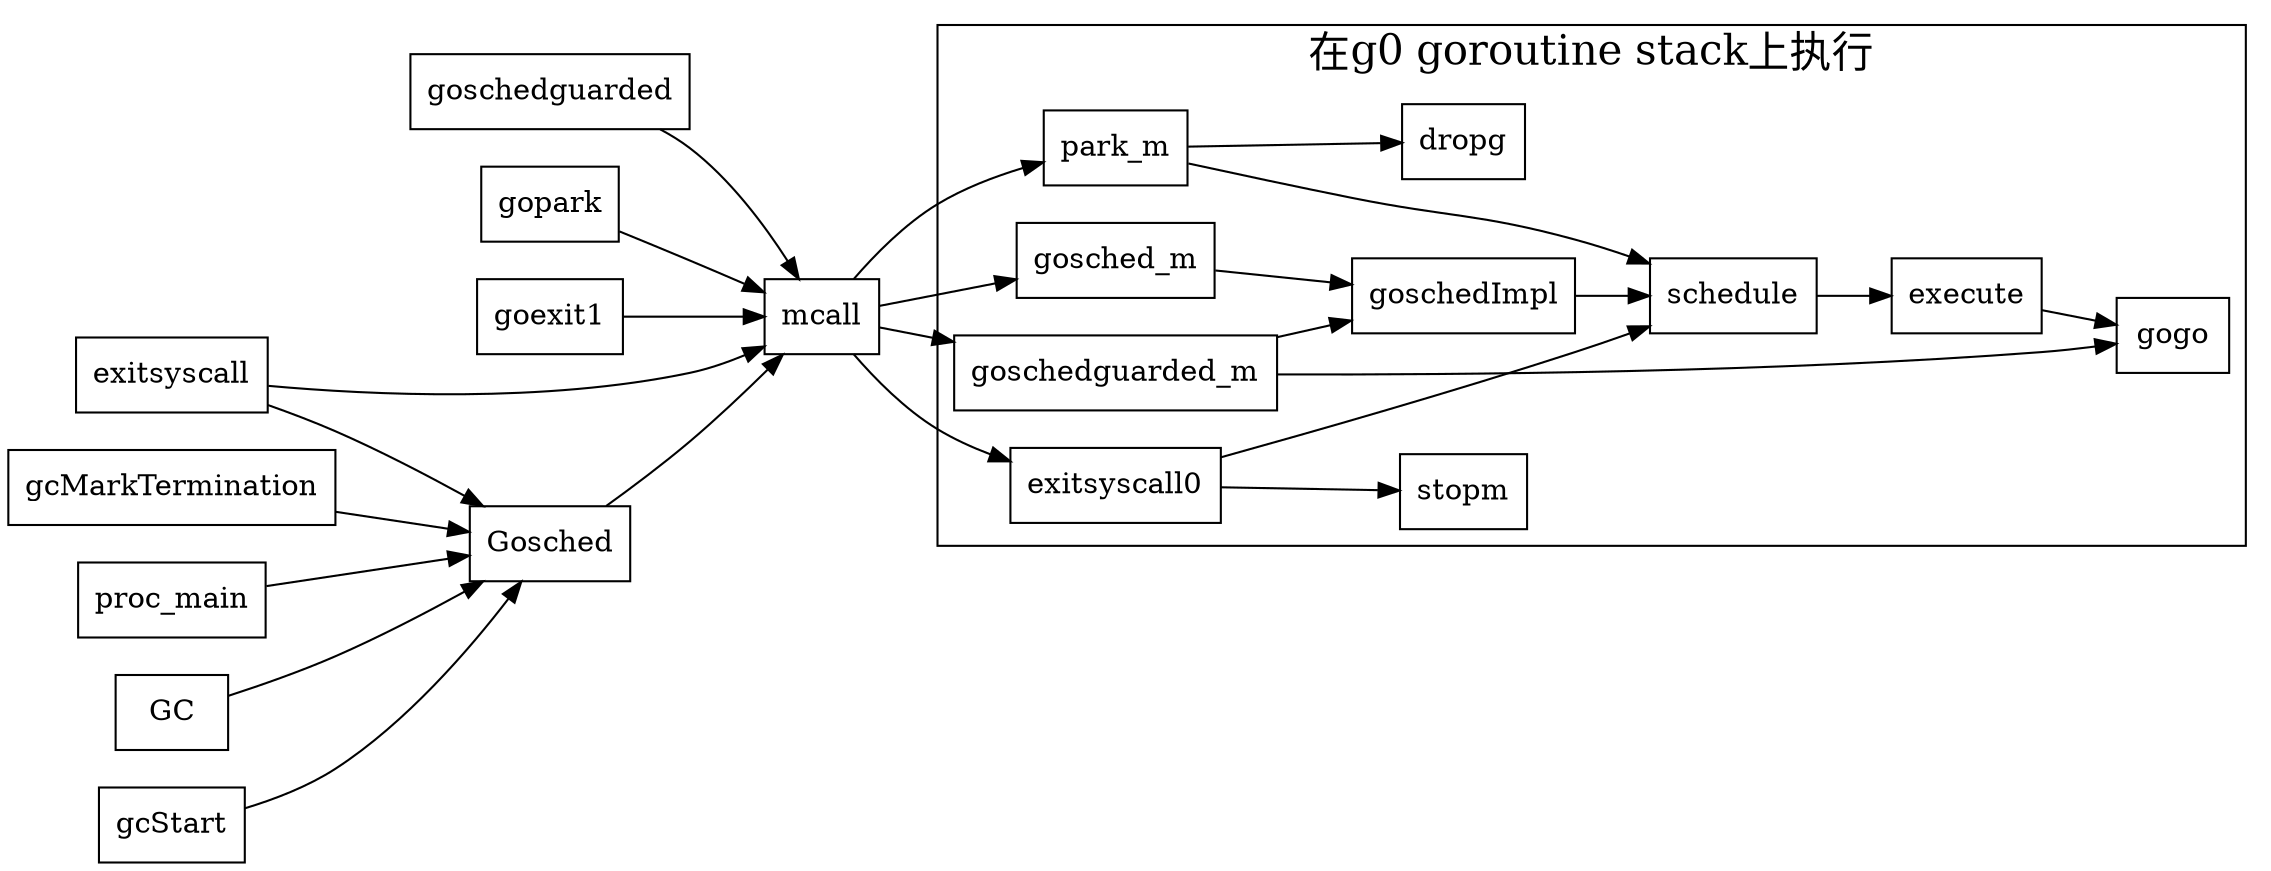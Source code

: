 digraph mcall {
  node[shape=box];
  newrank=true;
  rankdir=LR;
  {
    Gosched;
    goschedguarded;
    gopark;
    goexit1;
    exitsyscall;
  } -> mcall;
  {
    GC;
    gcStart;
    gcMarkTermination;
    proc_main;
    exitsyscall;
  }-> Gosched;

  mcall -> {
    gosched_m;
    park_m;
    goschedguarded_m;
    exitsyscall0;
  }
  subgraph cluster_g0stack{
    graph[label="在g0 goroutine stack上执行";fontsize=20;];
    gosched_m -> goschedImpl -> schedule
      schedule -> execute -> gogo;
    park_m -> {schedule, dropg};
    exitsyscall0 -> {schedule, stopm}
    goschedguarded_m -> {goschedImpl, gogo}
  }

}
